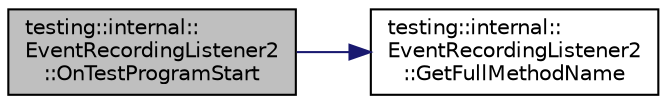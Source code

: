 digraph "testing::internal::EventRecordingListener2::OnTestProgramStart"
{
 // LATEX_PDF_SIZE
  bgcolor="transparent";
  edge [fontname="Helvetica",fontsize="10",labelfontname="Helvetica",labelfontsize="10"];
  node [fontname="Helvetica",fontsize="10",shape=record];
  rankdir="LR";
  Node1 [label="testing::internal::\lEventRecordingListener2\l::OnTestProgramStart",height=0.2,width=0.4,color="black", fillcolor="grey75", style="filled", fontcolor="black",tooltip=" "];
  Node1 -> Node2 [color="midnightblue",fontsize="10",style="solid",fontname="Helvetica"];
  Node2 [label="testing::internal::\lEventRecordingListener2\l::GetFullMethodName",height=0.2,width=0.4,color="black",URL="$classtesting_1_1internal_1_1EventRecordingListener2.html#afa16bea3294a90f99593eb65b15c74ff",tooltip=" "];
}
